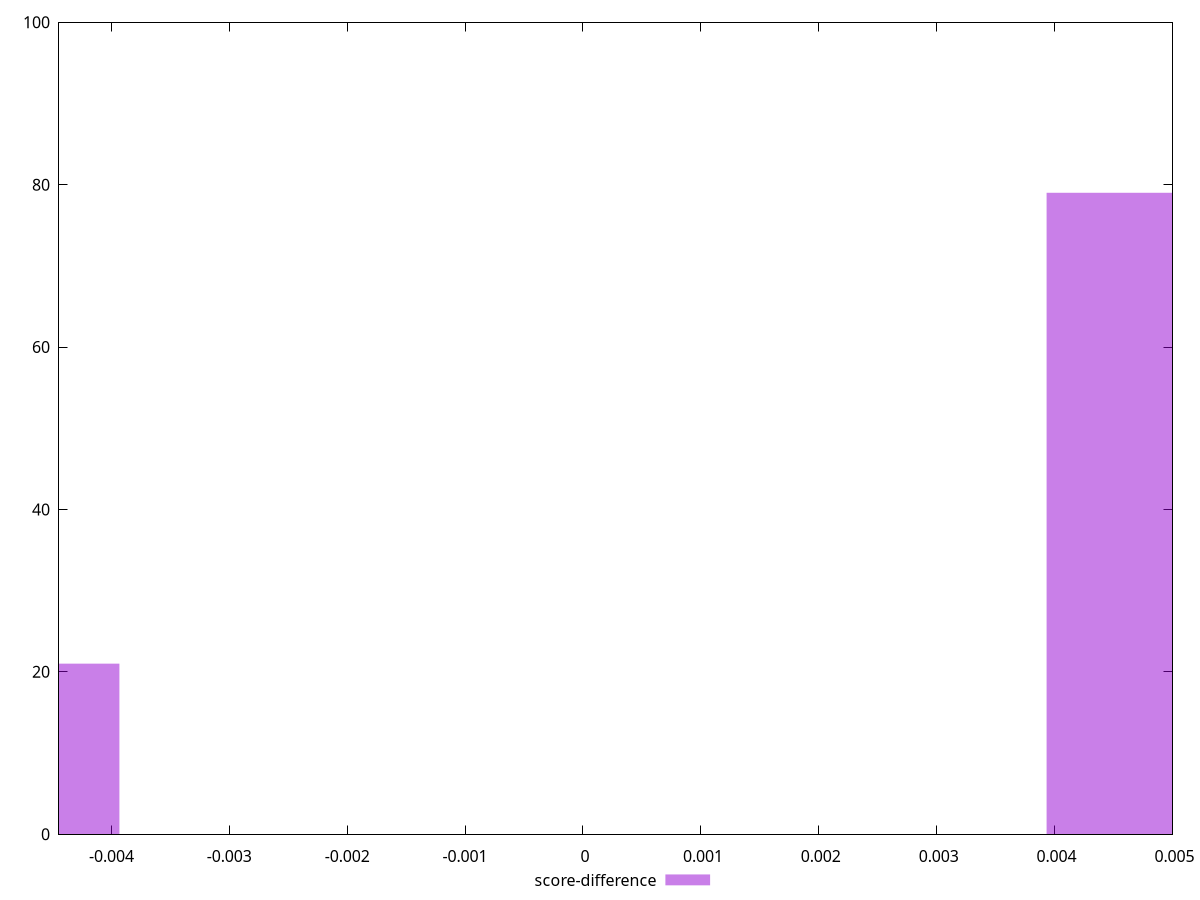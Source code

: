 reset

$scoreDifference <<EOF
-0.007864100430794529 21
0.007864100430794529 79
EOF

set key outside below
set boxwidth 0.007864100430794529
set xrange [-0.004444444444444362:0.0050000000000000044]
set yrange [0:100]
set trange [0:100]
set style fill transparent solid 0.5 noborder
set terminal svg size 640, 490 enhanced background rgb 'white'
set output "report_00008_2021-01-22T20:58:29.167/uses-rel-preload/samples/pages+cached+noexternal+nofonts+nosvg+noimg/score-difference/histogram.svg"

plot $scoreDifference title "score-difference" with boxes

reset
